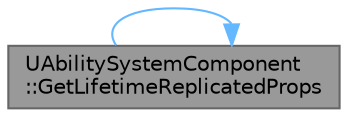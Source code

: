 digraph "UAbilitySystemComponent::GetLifetimeReplicatedProps"
{
 // INTERACTIVE_SVG=YES
 // LATEX_PDF_SIZE
  bgcolor="transparent";
  edge [fontname=Helvetica,fontsize=10,labelfontname=Helvetica,labelfontsize=10];
  node [fontname=Helvetica,fontsize=10,shape=box,height=0.2,width=0.4];
  rankdir="LR";
  Node1 [id="Node000001",label="UAbilitySystemComponent\l::GetLifetimeReplicatedProps",height=0.2,width=0.4,color="gray40", fillcolor="grey60", style="filled", fontcolor="black",tooltip="Returns properties that are replicated for the lifetime of the actor channel."];
  Node1 -> Node1 [id="edge1_Node000001_Node000001",color="steelblue1",style="solid",tooltip=" "];
}
